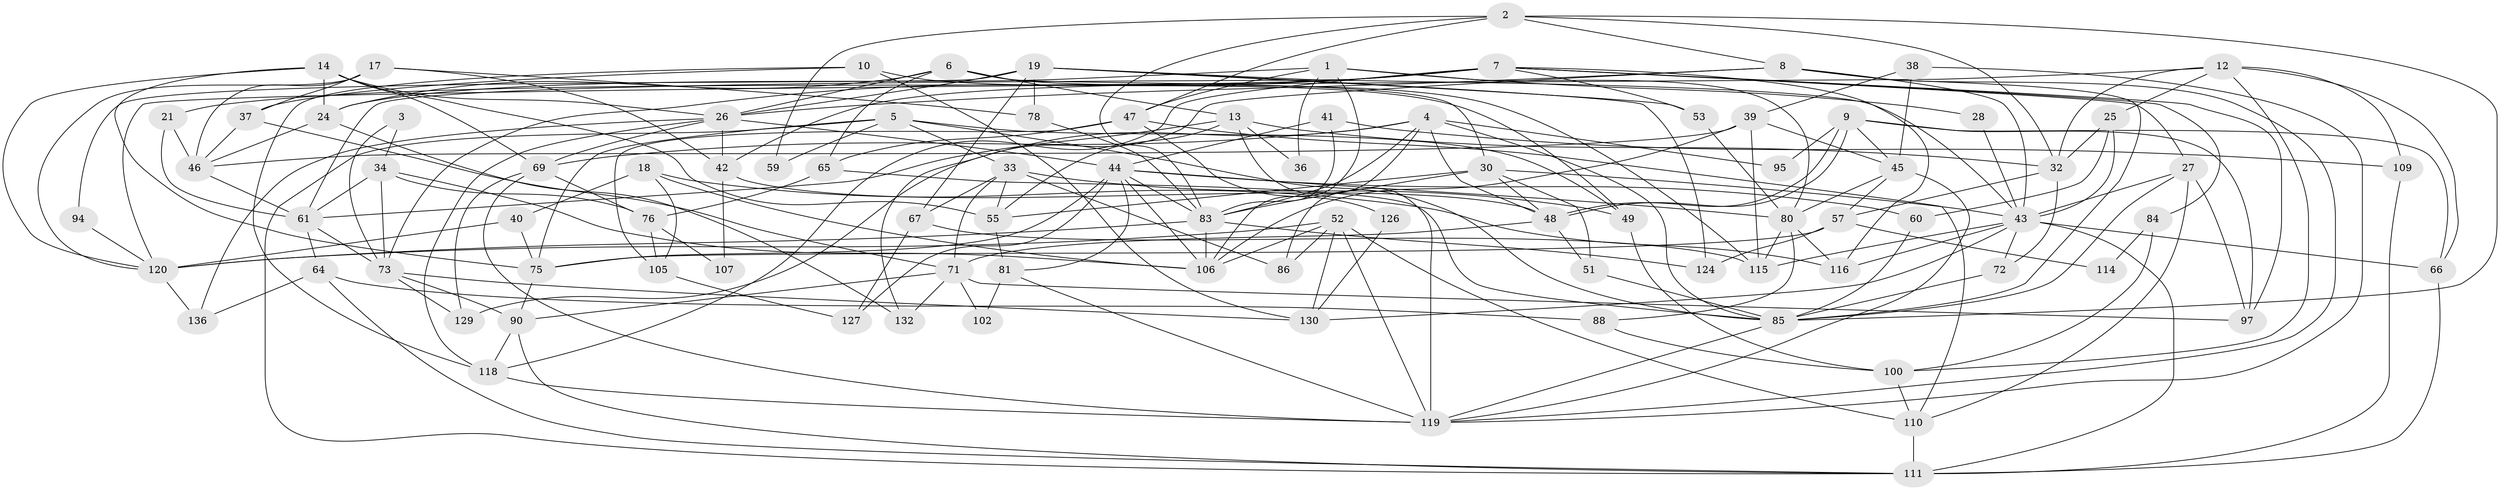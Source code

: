 // Generated by graph-tools (version 1.1) at 2025/23/03/03/25 07:23:55]
// undirected, 91 vertices, 224 edges
graph export_dot {
graph [start="1"]
  node [color=gray90,style=filled];
  1 [super="+20"];
  2 [super="+91"];
  3;
  4 [super="+31"];
  5 [super="+11"];
  6 [super="+68"];
  7 [super="+23"];
  8 [super="+70"];
  9 [super="+15"];
  10 [super="+16"];
  12 [super="+74"];
  13 [super="+113"];
  14 [super="+62"];
  17 [super="+54"];
  18;
  19 [super="+22"];
  21;
  24;
  25 [super="+29"];
  26 [super="+50"];
  27 [super="+101"];
  28;
  30 [super="+103"];
  32 [super="+98"];
  33 [super="+133"];
  34 [super="+35"];
  36;
  37;
  38;
  39 [super="+56"];
  40;
  41;
  42;
  43 [super="+77"];
  44 [super="+93"];
  45 [super="+79"];
  46 [super="+82"];
  47 [super="+58"];
  48 [super="+108"];
  49;
  51;
  52 [super="+135"];
  53;
  55 [super="+63"];
  57 [super="+96"];
  59;
  60;
  61;
  64 [super="+121"];
  65 [super="+89"];
  66 [super="+92"];
  67;
  69 [super="+99"];
  71 [super="+87"];
  72;
  73 [super="+104"];
  75;
  76;
  78;
  80 [super="+128"];
  81;
  83 [super="+117"];
  84;
  85 [super="+123"];
  86 [super="+125"];
  88;
  90;
  94;
  95;
  97;
  100 [super="+122"];
  102;
  105;
  106 [super="+112"];
  107;
  109;
  110;
  111;
  114;
  115;
  116;
  118;
  119 [super="+131"];
  120 [super="+134"];
  124;
  126;
  127;
  129;
  130;
  132;
  136;
  1 -- 106;
  1 -- 80;
  1 -- 36;
  1 -- 24;
  1 -- 28;
  1 -- 47;
  2 -- 85;
  2 -- 32;
  2 -- 8;
  2 -- 59;
  2 -- 47;
  2 -- 83;
  3 -- 73;
  3 -- 34;
  4 -- 86;
  4 -- 95;
  4 -- 48 [weight=2];
  4 -- 129;
  4 -- 69;
  4 -- 85;
  4 -- 83;
  5 -- 111;
  5 -- 33;
  5 -- 49;
  5 -- 85;
  5 -- 59;
  5 -- 75;
  6 -- 30;
  6 -- 65;
  6 -- 13;
  6 -- 26;
  6 -- 24;
  6 -- 115;
  7 -- 61;
  7 -- 53;
  7 -- 97;
  7 -- 116;
  7 -- 84;
  7 -- 21;
  7 -- 118;
  7 -- 42;
  7 -- 73;
  7 -- 27;
  8 -- 26;
  8 -- 132;
  8 -- 43;
  8 -- 85;
  8 -- 119;
  9 -- 48;
  9 -- 48;
  9 -- 45;
  9 -- 95;
  9 -- 66;
  9 -- 97;
  10 -- 37;
  10 -- 49;
  10 -- 118;
  10 -- 130;
  12 -- 32;
  12 -- 120;
  12 -- 25;
  12 -- 109;
  12 -- 66;
  12 -- 100;
  13 -- 61;
  13 -- 32;
  13 -- 36;
  13 -- 119;
  13 -- 55;
  14 -- 75;
  14 -- 26;
  14 -- 24;
  14 -- 69;
  14 -- 55;
  14 -- 120;
  17 -- 42;
  17 -- 37;
  17 -- 78;
  17 -- 46;
  17 -- 120;
  18 -- 116;
  18 -- 40;
  18 -- 105;
  18 -- 106;
  19 -- 26;
  19 -- 67;
  19 -- 94;
  19 -- 43;
  19 -- 124;
  19 -- 53;
  19 -- 78;
  21 -- 61;
  21 -- 46;
  24 -- 132;
  24 -- 46;
  25 -- 43;
  25 -- 32 [weight=2];
  25 -- 60;
  26 -- 69;
  26 -- 136;
  26 -- 42;
  26 -- 118;
  26 -- 44;
  27 -- 97;
  27 -- 85;
  27 -- 43;
  27 -- 110;
  28 -- 43;
  30 -- 83;
  30 -- 48;
  30 -- 51;
  30 -- 55;
  30 -- 43;
  32 -- 72;
  32 -- 57;
  33 -- 71;
  33 -- 49;
  33 -- 67;
  33 -- 86;
  33 -- 55;
  34 -- 76;
  34 -- 106;
  34 -- 61;
  34 -- 73;
  37 -- 46;
  37 -- 71;
  38 -- 45;
  38 -- 119;
  38 -- 39;
  39 -- 46;
  39 -- 45;
  39 -- 115;
  39 -- 106;
  40 -- 75;
  40 -- 120;
  41 -- 109;
  41 -- 83;
  41 -- 44;
  42 -- 48;
  42 -- 107;
  43 -- 116;
  43 -- 72;
  43 -- 66;
  43 -- 130;
  43 -- 115;
  43 -- 111;
  44 -- 75;
  44 -- 81;
  44 -- 83;
  44 -- 106;
  44 -- 60;
  44 -- 127;
  44 -- 80;
  45 -- 80;
  45 -- 57;
  45 -- 119;
  46 -- 61;
  47 -- 110;
  47 -- 65;
  47 -- 105;
  47 -- 126;
  48 -- 51;
  48 -- 71;
  49 -- 100;
  51 -- 85;
  52 -- 110;
  52 -- 86;
  52 -- 119;
  52 -- 120;
  52 -- 130;
  52 -- 106;
  53 -- 80;
  55 -- 81;
  57 -- 75;
  57 -- 114;
  57 -- 124;
  60 -- 85;
  61 -- 64;
  61 -- 73;
  64 -- 88;
  64 -- 136;
  64 -- 111;
  65 -- 76;
  65 -- 85;
  66 -- 111;
  67 -- 115;
  67 -- 127;
  69 -- 119;
  69 -- 129;
  69 -- 76;
  71 -- 90;
  71 -- 102;
  71 -- 97;
  71 -- 132;
  72 -- 85;
  73 -- 90;
  73 -- 129;
  73 -- 130;
  75 -- 90;
  76 -- 105;
  76 -- 107;
  78 -- 83;
  80 -- 115;
  80 -- 116;
  80 -- 88;
  81 -- 102;
  81 -- 119;
  83 -- 124;
  83 -- 106;
  83 -- 120;
  84 -- 100;
  84 -- 114;
  85 -- 119;
  88 -- 100;
  90 -- 111;
  90 -- 118;
  94 -- 120;
  100 -- 110;
  105 -- 127;
  109 -- 111;
  110 -- 111;
  118 -- 119;
  120 -- 136;
  126 -- 130;
}
